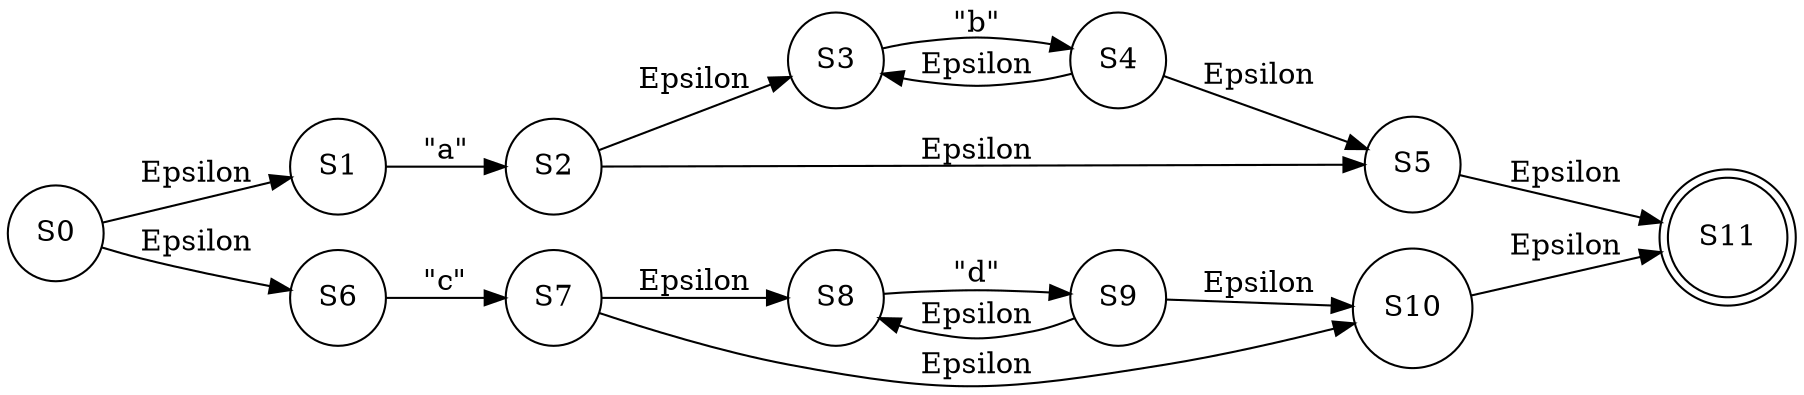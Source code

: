 digraph G{ 
rankdir=LR;
 node[shape="circle"];S0-> S1[label="Epsilon"];
S0-> S6[label="Epsilon"];
S1-> S2[label="\"a\""];
S2-> S3[label="Epsilon"];
S2-> S5[label="Epsilon"];
S3-> S4[label="\"b\""];
S4-> S3[label="Epsilon"];
S4-> S5[label="Epsilon"];
S5-> S11[label="Epsilon"];
S6-> S7[label="\"c\""];
S7-> S8[label="Epsilon"];
S7-> S10[label="Epsilon"];
S8-> S9[label="\"d\""];
S9-> S8[label="Epsilon"];
S9-> S10[label="Epsilon"];
S10-> S11[label="Epsilon"];
S11[shape="doublecircle"]

}